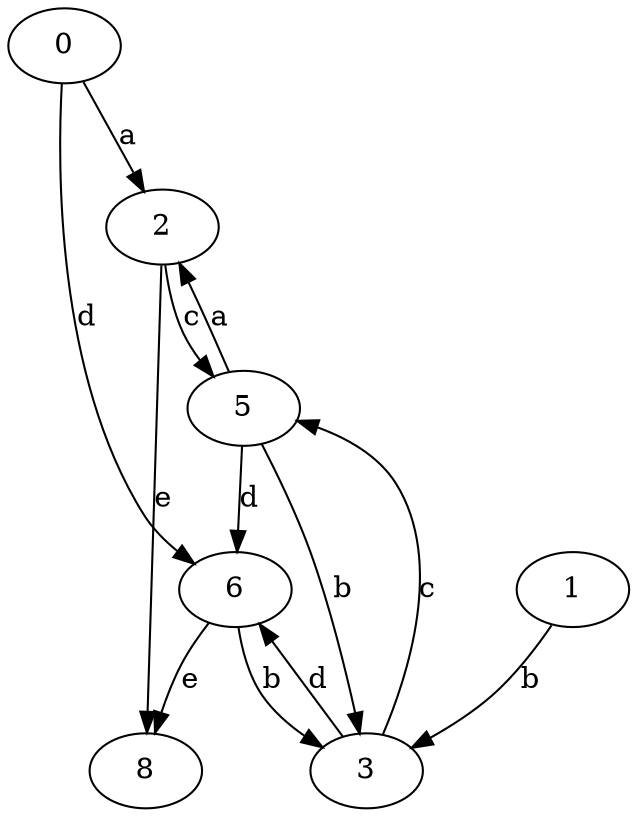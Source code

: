 strict digraph  {
0;
1;
2;
3;
5;
6;
8;
0 -> 2  [label=a];
0 -> 6  [label=d];
1 -> 3  [label=b];
2 -> 5  [label=c];
2 -> 8  [label=e];
3 -> 5  [label=c];
3 -> 6  [label=d];
5 -> 2  [label=a];
5 -> 3  [label=b];
5 -> 6  [label=d];
6 -> 3  [label=b];
6 -> 8  [label=e];
}
